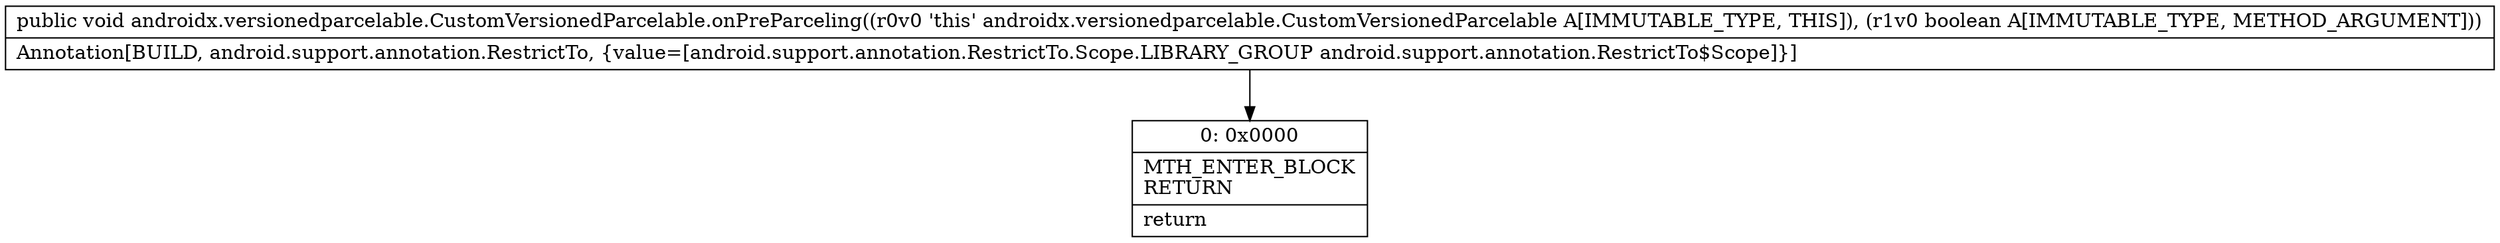 digraph "CFG forandroidx.versionedparcelable.CustomVersionedParcelable.onPreParceling(Z)V" {
Node_0 [shape=record,label="{0\:\ 0x0000|MTH_ENTER_BLOCK\lRETURN\l|return\l}"];
MethodNode[shape=record,label="{public void androidx.versionedparcelable.CustomVersionedParcelable.onPreParceling((r0v0 'this' androidx.versionedparcelable.CustomVersionedParcelable A[IMMUTABLE_TYPE, THIS]), (r1v0 boolean A[IMMUTABLE_TYPE, METHOD_ARGUMENT]))  | Annotation[BUILD, android.support.annotation.RestrictTo, \{value=[android.support.annotation.RestrictTo.Scope.LIBRARY_GROUP android.support.annotation.RestrictTo$Scope]\}]\l}"];
MethodNode -> Node_0;
}

